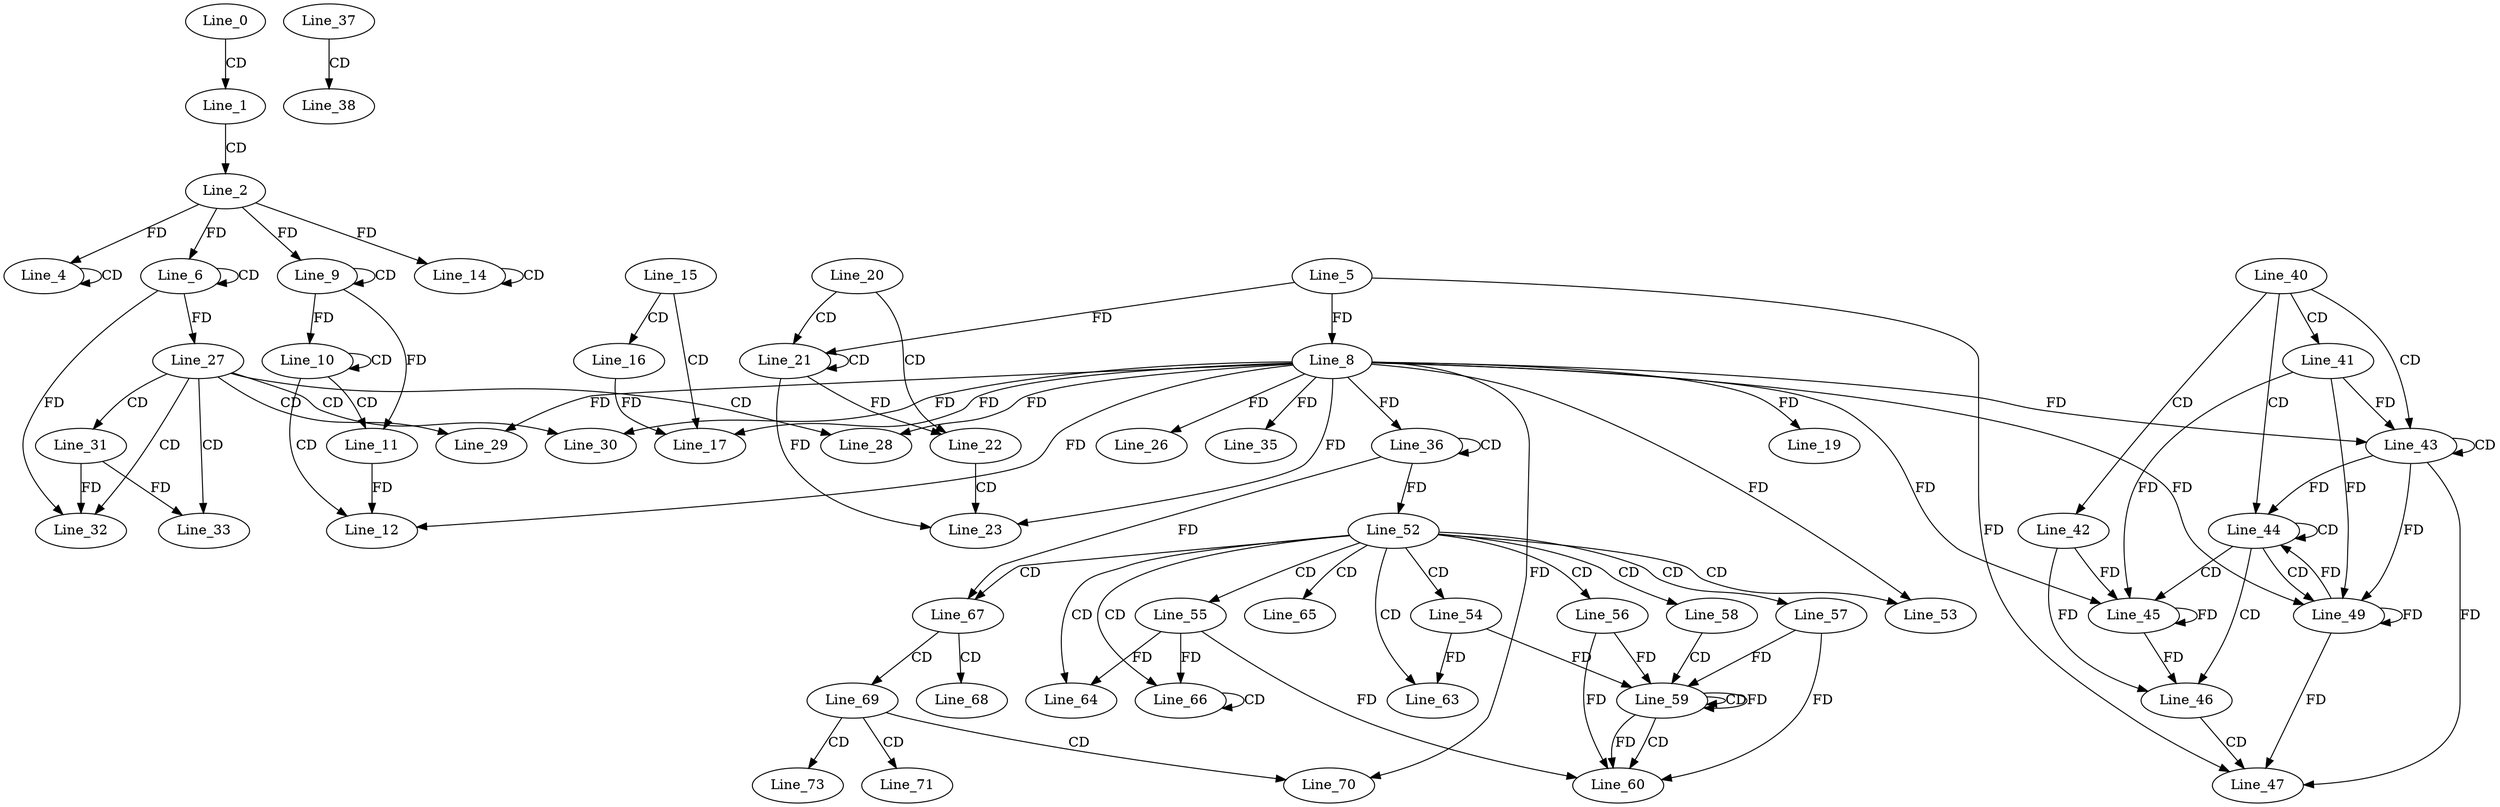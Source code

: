 digraph G {
  Line_0;
  Line_1;
  Line_2;
  Line_4;
  Line_4;
  Line_6;
  Line_6;
  Line_5;
  Line_8;
  Line_9;
  Line_9;
  Line_9;
  Line_10;
  Line_10;
  Line_11;
  Line_11;
  Line_12;
  Line_8;
  Line_12;
  Line_12;
  Line_14;
  Line_14;
  Line_15;
  Line_16;
  Line_17;
  Line_17;
  Line_17;
  Line_19;
  Line_20;
  Line_21;
  Line_21;
  Line_22;
  Line_23;
  Line_26;
  Line_27;
  Line_28;
  Line_29;
  Line_30;
  Line_30;
  Line_31;
  Line_32;
  Line_33;
  Line_35;
  Line_36;
  Line_36;
  Line_37;
  Line_38;
  Line_40;
  Line_41;
  Line_42;
  Line_43;
  Line_43;
  Line_44;
  Line_45;
  Line_45;
  Line_46;
  Line_46;
  Line_47;
  Line_49;
  Line_49;
  Line_49;
  Line_52;
  Line_53;
  Line_53;
  Line_54;
  Line_55;
  Line_56;
  Line_57;
  Line_58;
  Line_59;
  Line_59;
  Line_59;
  Line_60;
  Line_63;
  Line_64;
  Line_65;
  Line_66;
  Line_66;
  Line_67;
  Line_68;
  Line_69;
  Line_70;
  Line_70;
  Line_71;
  Line_73;
  Line_0 -> Line_1 [ label="CD" ];
  Line_1 -> Line_2 [ label="CD" ];
  Line_4 -> Line_4 [ label="CD" ];
  Line_2 -> Line_4 [ label="FD" ];
  Line_6 -> Line_6 [ label="CD" ];
  Line_2 -> Line_6 [ label="FD" ];
  Line_5 -> Line_8 [ label="FD" ];
  Line_9 -> Line_9 [ label="CD" ];
  Line_2 -> Line_9 [ label="FD" ];
  Line_10 -> Line_10 [ label="CD" ];
  Line_9 -> Line_10 [ label="FD" ];
  Line_10 -> Line_11 [ label="CD" ];
  Line_9 -> Line_11 [ label="FD" ];
  Line_10 -> Line_12 [ label="CD" ];
  Line_8 -> Line_12 [ label="FD" ];
  Line_11 -> Line_12 [ label="FD" ];
  Line_14 -> Line_14 [ label="CD" ];
  Line_2 -> Line_14 [ label="FD" ];
  Line_15 -> Line_16 [ label="CD" ];
  Line_15 -> Line_17 [ label="CD" ];
  Line_8 -> Line_17 [ label="FD" ];
  Line_16 -> Line_17 [ label="FD" ];
  Line_8 -> Line_19 [ label="FD" ];
  Line_20 -> Line_21 [ label="CD" ];
  Line_21 -> Line_21 [ label="CD" ];
  Line_5 -> Line_21 [ label="FD" ];
  Line_20 -> Line_22 [ label="CD" ];
  Line_21 -> Line_22 [ label="FD" ];
  Line_22 -> Line_23 [ label="CD" ];
  Line_8 -> Line_23 [ label="FD" ];
  Line_21 -> Line_23 [ label="FD" ];
  Line_8 -> Line_26 [ label="FD" ];
  Line_6 -> Line_27 [ label="FD" ];
  Line_27 -> Line_28 [ label="CD" ];
  Line_8 -> Line_28 [ label="FD" ];
  Line_27 -> Line_29 [ label="CD" ];
  Line_8 -> Line_29 [ label="FD" ];
  Line_27 -> Line_30 [ label="CD" ];
  Line_8 -> Line_30 [ label="FD" ];
  Line_27 -> Line_31 [ label="CD" ];
  Line_27 -> Line_32 [ label="CD" ];
  Line_31 -> Line_32 [ label="FD" ];
  Line_6 -> Line_32 [ label="FD" ];
  Line_27 -> Line_33 [ label="CD" ];
  Line_31 -> Line_33 [ label="FD" ];
  Line_8 -> Line_35 [ label="FD" ];
  Line_36 -> Line_36 [ label="CD" ];
  Line_8 -> Line_36 [ label="FD" ];
  Line_37 -> Line_38 [ label="CD" ];
  Line_40 -> Line_41 [ label="CD" ];
  Line_40 -> Line_42 [ label="CD" ];
  Line_40 -> Line_43 [ label="CD" ];
  Line_43 -> Line_43 [ label="CD" ];
  Line_8 -> Line_43 [ label="FD" ];
  Line_41 -> Line_43 [ label="FD" ];
  Line_40 -> Line_44 [ label="CD" ];
  Line_44 -> Line_44 [ label="CD" ];
  Line_43 -> Line_44 [ label="FD" ];
  Line_44 -> Line_45 [ label="CD" ];
  Line_45 -> Line_45 [ label="FD" ];
  Line_42 -> Line_45 [ label="FD" ];
  Line_8 -> Line_45 [ label="FD" ];
  Line_41 -> Line_45 [ label="FD" ];
  Line_44 -> Line_46 [ label="CD" ];
  Line_45 -> Line_46 [ label="FD" ];
  Line_42 -> Line_46 [ label="FD" ];
  Line_46 -> Line_47 [ label="CD" ];
  Line_43 -> Line_47 [ label="FD" ];
  Line_5 -> Line_47 [ label="FD" ];
  Line_44 -> Line_49 [ label="CD" ];
  Line_49 -> Line_49 [ label="FD" ];
  Line_43 -> Line_49 [ label="FD" ];
  Line_8 -> Line_49 [ label="FD" ];
  Line_41 -> Line_49 [ label="FD" ];
  Line_36 -> Line_52 [ label="FD" ];
  Line_52 -> Line_53 [ label="CD" ];
  Line_8 -> Line_53 [ label="FD" ];
  Line_52 -> Line_54 [ label="CD" ];
  Line_52 -> Line_55 [ label="CD" ];
  Line_52 -> Line_56 [ label="CD" ];
  Line_52 -> Line_57 [ label="CD" ];
  Line_52 -> Line_58 [ label="CD" ];
  Line_58 -> Line_59 [ label="CD" ];
  Line_59 -> Line_59 [ label="CD" ];
  Line_59 -> Line_59 [ label="FD" ];
  Line_57 -> Line_59 [ label="FD" ];
  Line_54 -> Line_59 [ label="FD" ];
  Line_56 -> Line_59 [ label="FD" ];
  Line_59 -> Line_60 [ label="CD" ];
  Line_55 -> Line_60 [ label="FD" ];
  Line_56 -> Line_60 [ label="FD" ];
  Line_59 -> Line_60 [ label="FD" ];
  Line_57 -> Line_60 [ label="FD" ];
  Line_52 -> Line_63 [ label="CD" ];
  Line_54 -> Line_63 [ label="FD" ];
  Line_52 -> Line_64 [ label="CD" ];
  Line_55 -> Line_64 [ label="FD" ];
  Line_52 -> Line_65 [ label="CD" ];
  Line_52 -> Line_66 [ label="CD" ];
  Line_66 -> Line_66 [ label="CD" ];
  Line_55 -> Line_66 [ label="FD" ];
  Line_52 -> Line_67 [ label="CD" ];
  Line_36 -> Line_67 [ label="FD" ];
  Line_67 -> Line_68 [ label="CD" ];
  Line_67 -> Line_69 [ label="CD" ];
  Line_69 -> Line_70 [ label="CD" ];
  Line_8 -> Line_70 [ label="FD" ];
  Line_69 -> Line_71 [ label="CD" ];
  Line_69 -> Line_73 [ label="CD" ];
  Line_49 -> Line_44 [ label="FD" ];
  Line_49 -> Line_47 [ label="FD" ];
}
